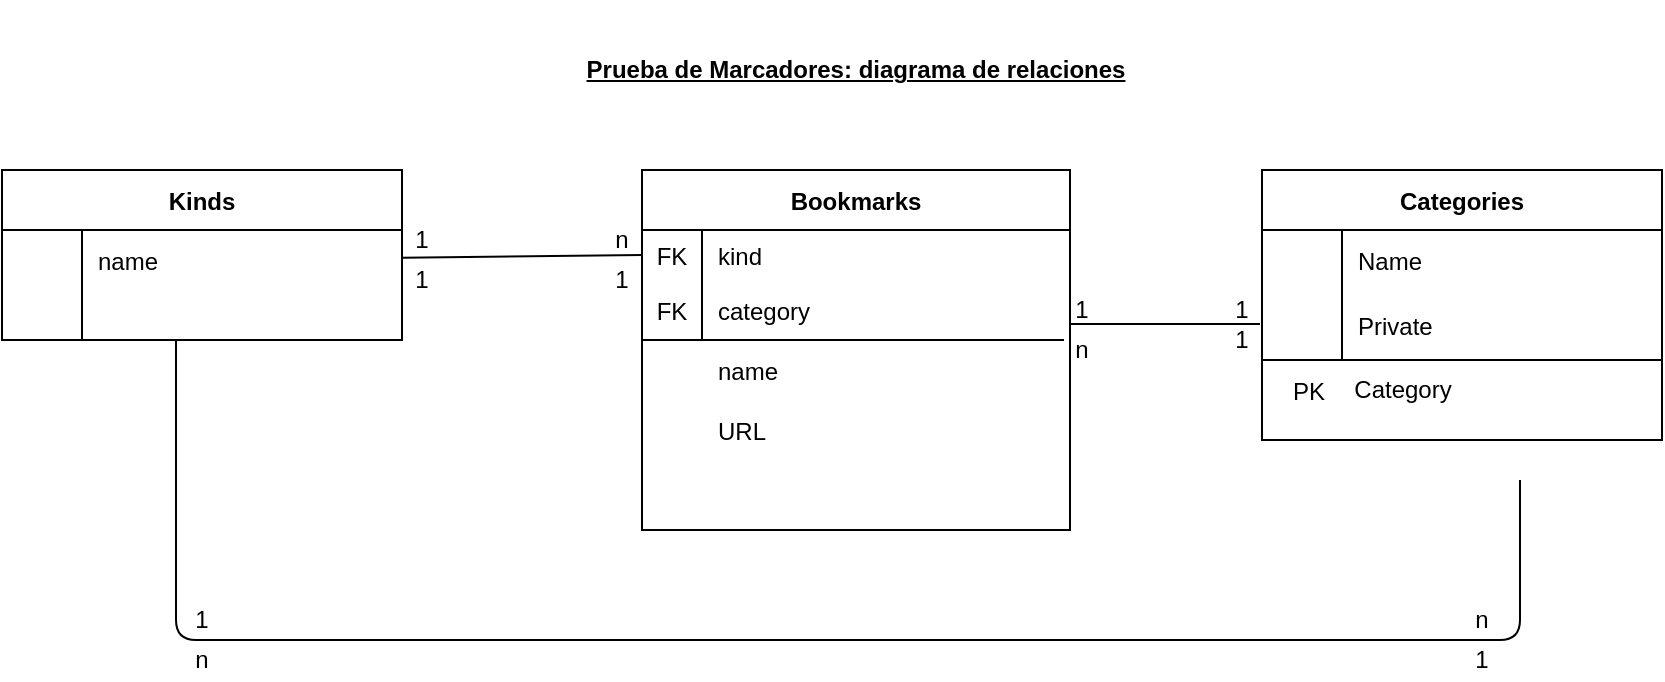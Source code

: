 <mxfile version="13.9.9" type="device"><diagram id="R2lEEEUBdFMjLlhIrx00" name="Page-1"><mxGraphModel dx="1702" dy="494" grid="1" gridSize="10" guides="1" tooltips="1" connect="1" arrows="1" fold="1" page="1" pageScale="1" pageWidth="850" pageHeight="1100" math="0" shadow="0" extFonts="Permanent Marker^https://fonts.googleapis.com/css?family=Permanent+Marker"><root><mxCell id="0"/><mxCell id="1" parent="0"/><mxCell id="C-vyLk0tnHw3VtMMgP7b-2" value="Categories" style="shape=table;startSize=30;container=1;collapsible=1;childLayout=tableLayout;fixedRows=1;rowLines=0;fontStyle=1;align=center;resizeLast=1;" parent="1" vertex="1"><mxGeometry x="620" y="85" width="200" height="135" as="geometry"/></mxCell><mxCell id="C-vyLk0tnHw3VtMMgP7b-6" value="" style="shape=partialRectangle;collapsible=0;dropTarget=0;pointerEvents=0;fillColor=none;points=[[0,0.5],[1,0.5]];portConstraint=eastwest;top=0;left=0;right=0;bottom=0;" parent="C-vyLk0tnHw3VtMMgP7b-2" vertex="1"><mxGeometry y="30" width="200" height="30" as="geometry"/></mxCell><mxCell id="C-vyLk0tnHw3VtMMgP7b-7" value="" style="shape=partialRectangle;overflow=hidden;connectable=0;fillColor=none;top=0;left=0;bottom=0;right=0;" parent="C-vyLk0tnHw3VtMMgP7b-6" vertex="1"><mxGeometry width="40" height="30" as="geometry"/></mxCell><mxCell id="C-vyLk0tnHw3VtMMgP7b-8" value="Name" style="shape=partialRectangle;overflow=hidden;connectable=0;fillColor=none;top=0;left=0;bottom=0;right=0;align=left;spacingLeft=6;" parent="C-vyLk0tnHw3VtMMgP7b-6" vertex="1"><mxGeometry x="40" width="160" height="30" as="geometry"/></mxCell><mxCell id="C-vyLk0tnHw3VtMMgP7b-3" value="" style="shape=partialRectangle;collapsible=0;dropTarget=0;pointerEvents=0;fillColor=none;points=[[0,0.5],[1,0.5]];portConstraint=eastwest;top=0;left=0;right=0;bottom=1;" parent="C-vyLk0tnHw3VtMMgP7b-2" vertex="1"><mxGeometry y="60" width="200" height="35" as="geometry"/></mxCell><mxCell id="C-vyLk0tnHw3VtMMgP7b-4" value="" style="shape=partialRectangle;overflow=hidden;connectable=0;fillColor=none;top=0;left=0;bottom=0;right=0;fontStyle=1;" parent="C-vyLk0tnHw3VtMMgP7b-3" vertex="1"><mxGeometry width="40" height="35" as="geometry"/></mxCell><mxCell id="C-vyLk0tnHw3VtMMgP7b-5" value="Private" style="shape=partialRectangle;overflow=hidden;connectable=0;fillColor=none;top=0;left=0;bottom=0;right=0;align=left;spacingLeft=6;fontStyle=0;" parent="C-vyLk0tnHw3VtMMgP7b-3" vertex="1"><mxGeometry x="40" width="160" height="35" as="geometry"/></mxCell><mxCell id="C-vyLk0tnHw3VtMMgP7b-13" value="Bookmarks" style="shape=table;startSize=30;container=1;collapsible=1;childLayout=tableLayout;fixedRows=1;rowLines=0;fontStyle=1;align=center;resizeLast=1;" parent="1" vertex="1"><mxGeometry x="310" y="85" width="214" height="180" as="geometry"/></mxCell><mxCell id="C-vyLk0tnHw3VtMMgP7b-17" value="" style="shape=partialRectangle;collapsible=0;dropTarget=0;pointerEvents=0;fillColor=none;points=[[0,0.5],[1,0.5]];portConstraint=eastwest;top=0;left=0;right=0;bottom=0;" parent="C-vyLk0tnHw3VtMMgP7b-13" vertex="1"><mxGeometry y="30" width="214" height="25" as="geometry"/></mxCell><mxCell id="C-vyLk0tnHw3VtMMgP7b-18" value="FK" style="shape=partialRectangle;overflow=hidden;connectable=0;fillColor=none;top=0;left=0;bottom=0;right=0;" parent="C-vyLk0tnHw3VtMMgP7b-17" vertex="1"><mxGeometry width="30" height="25" as="geometry"/></mxCell><mxCell id="C-vyLk0tnHw3VtMMgP7b-19" value="kind" style="shape=partialRectangle;overflow=hidden;connectable=0;fillColor=none;top=0;left=0;bottom=0;right=0;align=left;spacingLeft=6;" parent="C-vyLk0tnHw3VtMMgP7b-17" vertex="1"><mxGeometry x="30" width="184" height="25" as="geometry"/></mxCell><mxCell id="C-vyLk0tnHw3VtMMgP7b-20" value="" style="shape=partialRectangle;collapsible=0;dropTarget=0;pointerEvents=0;fillColor=none;points=[[0,0.5],[1,0.5]];portConstraint=eastwest;top=0;left=0;right=0;bottom=0;" parent="C-vyLk0tnHw3VtMMgP7b-13" vertex="1"><mxGeometry y="55" width="214" height="30" as="geometry"/></mxCell><mxCell id="C-vyLk0tnHw3VtMMgP7b-21" value="" style="shape=partialRectangle;overflow=hidden;connectable=0;fillColor=none;top=0;left=0;bottom=0;right=0;" parent="C-vyLk0tnHw3VtMMgP7b-20" vertex="1"><mxGeometry width="30" height="30" as="geometry"/></mxCell><mxCell id="C-vyLk0tnHw3VtMMgP7b-22" value="category" style="shape=partialRectangle;overflow=hidden;connectable=0;fillColor=none;top=0;left=0;bottom=0;right=0;align=left;spacingLeft=6;" parent="C-vyLk0tnHw3VtMMgP7b-20" vertex="1"><mxGeometry x="30" width="184" height="30" as="geometry"/></mxCell><mxCell id="ONHoEjD05jf5skinRzJA-1" value="FK" style="shape=partialRectangle;overflow=hidden;connectable=0;fillColor=none;top=0;left=0;bottom=0;right=0;" vertex="1" parent="1"><mxGeometry x="310" y="140" width="30" height="30" as="geometry"/></mxCell><mxCell id="ONHoEjD05jf5skinRzJA-3" value="" style="endArrow=none;html=1;entryX=0.986;entryY=1;entryDx=0;entryDy=0;entryPerimeter=0;" edge="1" parent="1" target="C-vyLk0tnHw3VtMMgP7b-20"><mxGeometry width="50" height="50" relative="1" as="geometry"><mxPoint x="310" y="170" as="sourcePoint"/><mxPoint x="440" y="145" as="targetPoint"/><Array as="points"><mxPoint x="521" y="170"/></Array></mxGeometry></mxCell><mxCell id="ONHoEjD05jf5skinRzJA-5" value="name" style="shape=partialRectangle;overflow=hidden;connectable=0;fillColor=none;top=0;left=0;bottom=0;right=0;align=left;spacingLeft=6;" vertex="1" parent="1"><mxGeometry x="340" y="170" width="184" height="30" as="geometry"/></mxCell><mxCell id="ONHoEjD05jf5skinRzJA-6" value="URL" style="shape=partialRectangle;overflow=hidden;connectable=0;fillColor=none;top=0;left=0;bottom=0;right=0;align=left;spacingLeft=6;" vertex="1" parent="1"><mxGeometry x="340" y="200" width="184" height="30" as="geometry"/></mxCell><mxCell id="ONHoEjD05jf5skinRzJA-8" value="Kinds" style="shape=table;startSize=30;container=1;collapsible=1;childLayout=tableLayout;fixedRows=1;rowLines=0;fontStyle=1;align=center;resizeLast=1;" vertex="1" parent="1"><mxGeometry x="-10" y="85" width="200" height="85" as="geometry"/></mxCell><mxCell id="ONHoEjD05jf5skinRzJA-9" value="" style="shape=partialRectangle;collapsible=0;dropTarget=0;pointerEvents=0;fillColor=none;points=[[0,0.5],[1,0.5]];portConstraint=eastwest;top=0;left=0;right=0;bottom=0;" vertex="1" parent="ONHoEjD05jf5skinRzJA-8"><mxGeometry y="30" width="200" height="30" as="geometry"/></mxCell><mxCell id="ONHoEjD05jf5skinRzJA-10" value="" style="shape=partialRectangle;overflow=hidden;connectable=0;fillColor=none;top=0;left=0;bottom=0;right=0;" vertex="1" parent="ONHoEjD05jf5skinRzJA-9"><mxGeometry width="40" height="30" as="geometry"/></mxCell><mxCell id="ONHoEjD05jf5skinRzJA-11" value="name" style="shape=partialRectangle;overflow=hidden;connectable=0;fillColor=none;top=0;left=0;bottom=0;right=0;align=left;spacingLeft=6;" vertex="1" parent="ONHoEjD05jf5skinRzJA-9"><mxGeometry x="40" width="160" height="30" as="geometry"/></mxCell><mxCell id="ONHoEjD05jf5skinRzJA-12" value="" style="shape=partialRectangle;collapsible=0;dropTarget=0;pointerEvents=0;fillColor=none;points=[[0,0.5],[1,0.5]];portConstraint=eastwest;top=0;left=0;right=0;bottom=1;" vertex="1" parent="ONHoEjD05jf5skinRzJA-8"><mxGeometry y="60" width="200" height="25" as="geometry"/></mxCell><mxCell id="ONHoEjD05jf5skinRzJA-13" value="" style="shape=partialRectangle;overflow=hidden;connectable=0;fillColor=none;top=0;left=0;bottom=0;right=0;fontStyle=1;" vertex="1" parent="ONHoEjD05jf5skinRzJA-12"><mxGeometry width="40" height="25" as="geometry"/></mxCell><mxCell id="ONHoEjD05jf5skinRzJA-14" value="" style="shape=partialRectangle;overflow=hidden;connectable=0;fillColor=none;top=0;left=0;bottom=0;right=0;align=left;spacingLeft=6;fontStyle=0;" vertex="1" parent="ONHoEjD05jf5skinRzJA-12"><mxGeometry x="40" width="160" height="25" as="geometry"/></mxCell><mxCell id="ONHoEjD05jf5skinRzJA-16" value="" style="endArrow=none;html=1;entryX=0;entryY=0.5;entryDx=0;entryDy=0;" edge="1" parent="1" source="ONHoEjD05jf5skinRzJA-9" target="C-vyLk0tnHw3VtMMgP7b-17"><mxGeometry width="50" height="50" relative="1" as="geometry"><mxPoint x="210" y="200" as="sourcePoint"/><mxPoint x="260" y="150" as="targetPoint"/></mxGeometry></mxCell><mxCell id="ONHoEjD05jf5skinRzJA-17" value="" style="endArrow=none;html=1;exitX=1;exitY=0.733;exitDx=0;exitDy=0;exitPerimeter=0;" edge="1" parent="1" source="C-vyLk0tnHw3VtMMgP7b-20"><mxGeometry width="50" height="50" relative="1" as="geometry"><mxPoint x="540" y="170" as="sourcePoint"/><mxPoint x="619" y="162" as="targetPoint"/></mxGeometry></mxCell><mxCell id="ONHoEjD05jf5skinRzJA-18" value="1" style="text;html=1;strokeColor=none;fillColor=none;align=center;verticalAlign=middle;whiteSpace=wrap;rounded=0;" vertex="1" parent="1"><mxGeometry x="180" y="130" width="40" height="20" as="geometry"/></mxCell><mxCell id="ONHoEjD05jf5skinRzJA-19" value="1" style="text;html=1;strokeColor=none;fillColor=none;align=center;verticalAlign=middle;whiteSpace=wrap;rounded=0;" vertex="1" parent="1"><mxGeometry x="280" y="130" width="40" height="20" as="geometry"/></mxCell><mxCell id="ONHoEjD05jf5skinRzJA-20" value="1" style="text;html=1;strokeColor=none;fillColor=none;align=center;verticalAlign=middle;whiteSpace=wrap;rounded=0;" vertex="1" parent="1"><mxGeometry x="180" y="110" width="40" height="20" as="geometry"/></mxCell><mxCell id="ONHoEjD05jf5skinRzJA-21" value="n" style="text;html=1;strokeColor=none;fillColor=none;align=center;verticalAlign=middle;whiteSpace=wrap;rounded=0;" vertex="1" parent="1"><mxGeometry x="280" y="110" width="40" height="20" as="geometry"/></mxCell><mxCell id="ONHoEjD05jf5skinRzJA-22" value="1" style="text;html=1;strokeColor=none;fillColor=none;align=center;verticalAlign=middle;whiteSpace=wrap;rounded=0;" vertex="1" parent="1"><mxGeometry x="510" y="145" width="40" height="20" as="geometry"/></mxCell><mxCell id="ONHoEjD05jf5skinRzJA-23" value="1" style="text;html=1;strokeColor=none;fillColor=none;align=center;verticalAlign=middle;whiteSpace=wrap;rounded=0;" vertex="1" parent="1"><mxGeometry x="590" y="145" width="40" height="20" as="geometry"/></mxCell><mxCell id="ONHoEjD05jf5skinRzJA-24" value="1" style="text;html=1;strokeColor=none;fillColor=none;align=center;verticalAlign=middle;whiteSpace=wrap;rounded=0;" vertex="1" parent="1"><mxGeometry x="590" y="160" width="40" height="20" as="geometry"/></mxCell><mxCell id="ONHoEjD05jf5skinRzJA-25" value="n" style="text;html=1;strokeColor=none;fillColor=none;align=center;verticalAlign=middle;whiteSpace=wrap;rounded=0;" vertex="1" parent="1"><mxGeometry x="510" y="165" width="40" height="20" as="geometry"/></mxCell><mxCell id="ONHoEjD05jf5skinRzJA-26" value="" style="endArrow=none;html=1;" edge="1" parent="1"><mxGeometry width="50" height="50" relative="1" as="geometry"><mxPoint x="77" y="170" as="sourcePoint"/><mxPoint x="749" y="240" as="targetPoint"/><Array as="points"><mxPoint x="77" y="320"/><mxPoint x="749" y="320"/></Array></mxGeometry></mxCell><mxCell id="ONHoEjD05jf5skinRzJA-27" value="1" style="text;html=1;strokeColor=none;fillColor=none;align=center;verticalAlign=middle;whiteSpace=wrap;rounded=0;" vertex="1" parent="1"><mxGeometry x="70" y="300" width="40" height="20" as="geometry"/></mxCell><mxCell id="ONHoEjD05jf5skinRzJA-28" value="n" style="text;html=1;strokeColor=none;fillColor=none;align=center;verticalAlign=middle;whiteSpace=wrap;rounded=0;" vertex="1" parent="1"><mxGeometry x="710" y="300" width="40" height="20" as="geometry"/></mxCell><mxCell id="ONHoEjD05jf5skinRzJA-29" value="1" style="text;html=1;strokeColor=none;fillColor=none;align=center;verticalAlign=middle;whiteSpace=wrap;rounded=0;" vertex="1" parent="1"><mxGeometry x="710" y="320" width="40" height="20" as="geometry"/></mxCell><mxCell id="ONHoEjD05jf5skinRzJA-30" value="n" style="text;html=1;strokeColor=none;fillColor=none;align=center;verticalAlign=middle;whiteSpace=wrap;rounded=0;" vertex="1" parent="1"><mxGeometry x="70" y="320" width="40" height="20" as="geometry"/></mxCell><mxCell id="ONHoEjD05jf5skinRzJA-31" value="Prueba de Marcadores: diagrama de relaciones" style="text;html=1;strokeColor=none;fillColor=none;align=center;verticalAlign=middle;whiteSpace=wrap;rounded=0;fontStyle=5" vertex="1" parent="1"><mxGeometry x="252" width="330" height="70" as="geometry"/></mxCell><mxCell id="ONHoEjD05jf5skinRzJA-35" value="Category" style="text;html=1;align=center;verticalAlign=middle;resizable=0;points=[];autosize=1;" vertex="1" parent="1"><mxGeometry x="660" y="185" width="60" height="20" as="geometry"/></mxCell><mxCell id="ONHoEjD05jf5skinRzJA-36" value="PK" style="text;html=1;align=center;verticalAlign=middle;resizable=0;points=[];autosize=1;" vertex="1" parent="1"><mxGeometry x="628" y="186" width="30" height="20" as="geometry"/></mxCell></root></mxGraphModel></diagram></mxfile>